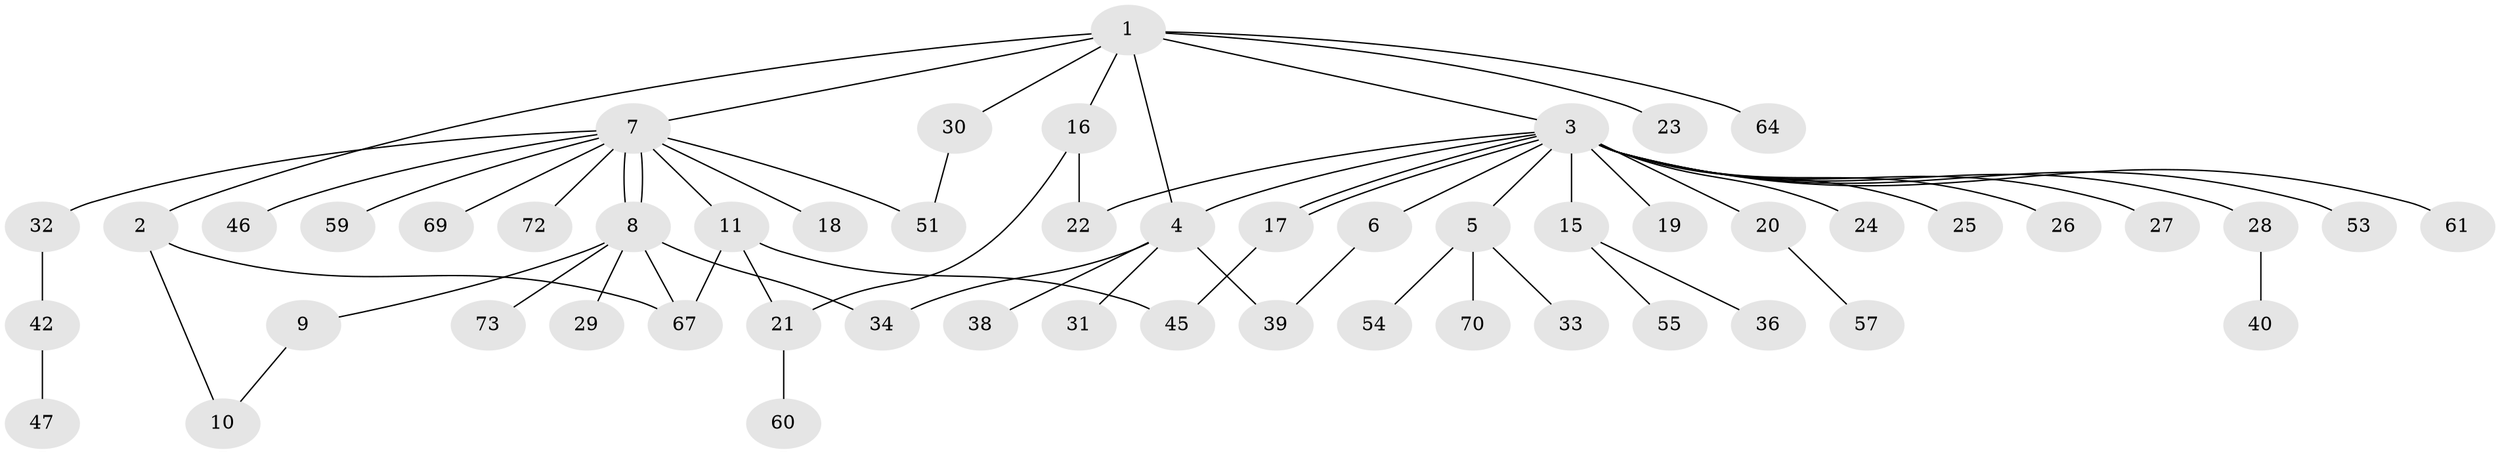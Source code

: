 // original degree distribution, {8: 0.013157894736842105, 3: 0.13157894736842105, 19: 0.013157894736842105, 5: 0.013157894736842105, 4: 0.05263157894736842, 2: 0.21052631578947367, 12: 0.013157894736842105, 7: 0.02631578947368421, 1: 0.5263157894736842}
// Generated by graph-tools (version 1.1) at 2025/18/03/04/25 18:18:01]
// undirected, 53 vertices, 64 edges
graph export_dot {
graph [start="1"]
  node [color=gray90,style=filled];
  1;
  2;
  3 [super="+43+13"];
  4 [super="+12"];
  5;
  6;
  7;
  8 [super="+44+66"];
  9 [super="+14"];
  10;
  11;
  15;
  16;
  17;
  18;
  19 [super="+75+48"];
  20;
  21;
  22;
  23;
  24;
  25;
  26 [super="+37"];
  27;
  28;
  29;
  30 [super="+41+35"];
  31;
  32;
  33;
  34;
  36;
  38;
  39;
  40;
  42;
  45 [super="+50+58"];
  46;
  47;
  51 [super="+68"];
  53;
  54 [super="+63"];
  55;
  57;
  59;
  60;
  61;
  64;
  67 [super="+76"];
  69;
  70;
  72;
  73;
  1 -- 2;
  1 -- 3;
  1 -- 7;
  1 -- 16;
  1 -- 23;
  1 -- 30;
  1 -- 64;
  1 -- 4;
  2 -- 10;
  2 -- 67;
  3 -- 4;
  3 -- 5;
  3 -- 6;
  3 -- 15;
  3 -- 17;
  3 -- 17;
  3 -- 19;
  3 -- 20;
  3 -- 22;
  3 -- 24;
  3 -- 25;
  3 -- 26;
  3 -- 27;
  3 -- 28;
  3 -- 53;
  3 -- 61;
  4 -- 31;
  4 -- 34;
  4 -- 38;
  4 -- 39;
  5 -- 33;
  5 -- 54;
  5 -- 70;
  6 -- 39;
  7 -- 8;
  7 -- 8;
  7 -- 11;
  7 -- 18;
  7 -- 32;
  7 -- 46;
  7 -- 51 [weight=2];
  7 -- 59;
  7 -- 69;
  7 -- 72;
  8 -- 9;
  8 -- 29;
  8 -- 34;
  8 -- 73;
  8 -- 67;
  9 -- 10;
  11 -- 21;
  11 -- 67;
  11 -- 45;
  15 -- 36;
  15 -- 55;
  16 -- 21;
  16 -- 22;
  17 -- 45;
  20 -- 57;
  21 -- 60;
  28 -- 40;
  30 -- 51;
  32 -- 42;
  42 -- 47;
}

